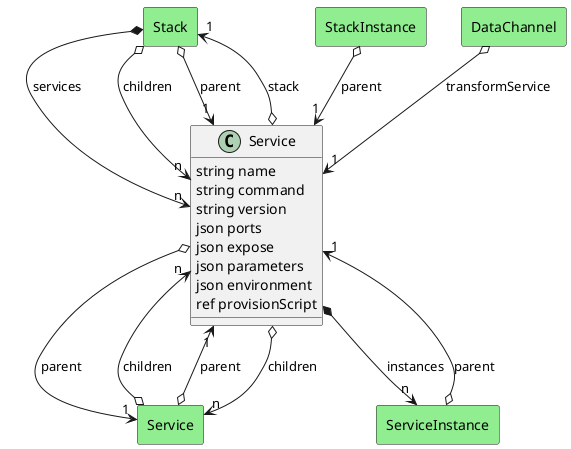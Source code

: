 @startuml

class "Service" as Model {
 string name
 string command
 string version
 json ports
 json expose
 json parameters
 json environment
 ref provisionScript

 
}

rectangle "Stack" as Stack #lightblue {
}

Model o--> "1" Stack : stack


rectangle "Service" as Service #lightblue {
}

Model o--> "n" Service : children


rectangle "Service" as Service #lightblue {
}

Model o--> "1" Service : parent


rectangle "ServiceInstance" as ServiceInstance #lightblue {
}

Model *--> "n" ServiceInstance : instances




    rectangle "Service" as Service #lightgreen {
    }
    
        Service   o--> "n" Model : "children"
    
    rectangle "Service" as Service #lightgreen {
    }
    
        Service   o--> "1" Model : "parent"
    
    rectangle "ServiceInstance" as ServiceInstance #lightgreen {
    }
    
        ServiceInstance   o--> "1" Model : "parent"
    
    rectangle "Stack" as Stack #lightgreen {
    }
    
        Stack   *--> "n" Model : "services"
    
    rectangle "Stack" as Stack #lightgreen {
    }
    
        Stack   o--> "n" Model : "children"
    
    rectangle "Stack" as Stack #lightgreen {
    }
    
        Stack   o--> "1" Model : "parent"
    
    rectangle "StackInstance" as StackInstance #lightgreen {
    }
    
        StackInstance   o--> "1" Model : "parent"
    
    rectangle "DataChannel" as DataChannel #lightgreen {
    }
    
        DataChannel   o--> "1" Model : "transformService"
    

@enduml
